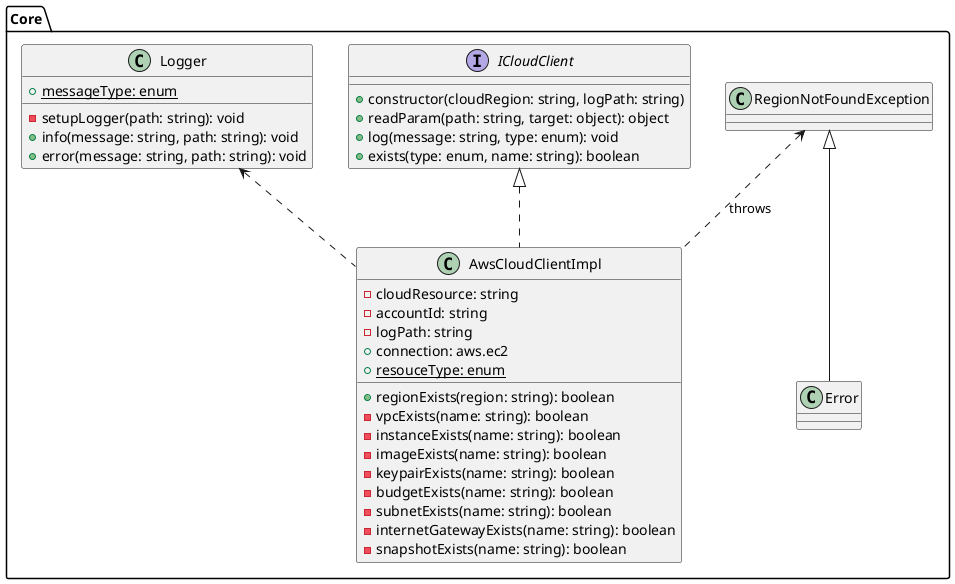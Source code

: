 @startuml
'https://plantuml.com/class-diagram

package "Core"{

    'classes and interfaces
    interface ICloudClient{
        +constructor(cloudRegion: string, logPath: string)
        +readParam(path: string, target: object): object
        +log(message: string, type: enum): void
        +exists(type: enum, name: string): boolean
    }

    class AwsCloudClientImpl {
        -cloudResource: string
        -accountId: string
        -logPath: string
        +connection: aws.ec2
        {static} +resouceType: enum

        +regionExists(region: string): boolean
        -vpcExists(name: string): boolean
        -instanceExists(name: string): boolean
        -imageExists(name: string): boolean
        -keypairExists(name: string): boolean
        -budgetExists(name: string): boolean
        -subnetExists(name: string): boolean
        -internetGatewayExists(name: string): boolean
        -snapshotExists(name: string): boolean
    }

    class Error
    class RegionNotFoundException

    class Logger {
        {static} +messageType: enum

        -setupLogger(path: string): void
        +info(message: string, path: string): void
        +error(message: string, path: string): void
    }

    'relations
    ICloudClient <|.. AwsCloudClientImpl
    Logger <.. AwsCloudClientImpl
    RegionNotFoundException <.. AwsCloudClientImpl: throws
    RegionNotFoundException <|-- Error
}

@enduml